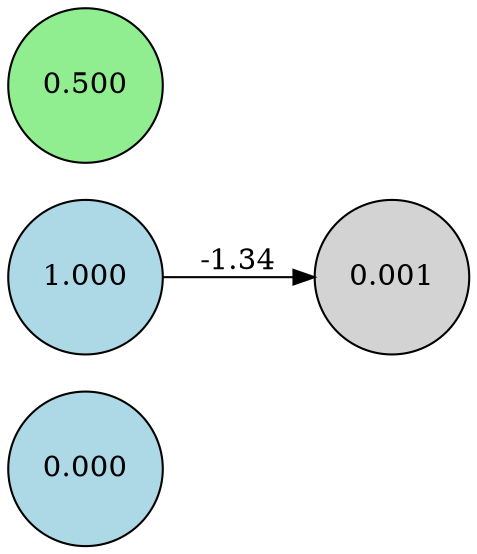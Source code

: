 digraph neat {
  rankdir=LR;
  node [shape=circle];
  node0 [label="0.000", style=filled, fillcolor=lightblue];
  node1 [label="1.000", style=filled, fillcolor=lightblue];
  node133 [label="0.500", style=filled, fillcolor=lightgreen];
  node192 [label="0.001", style=filled, fillcolor=lightgray];
  node1 -> node192 [label="-1.34"];
}

